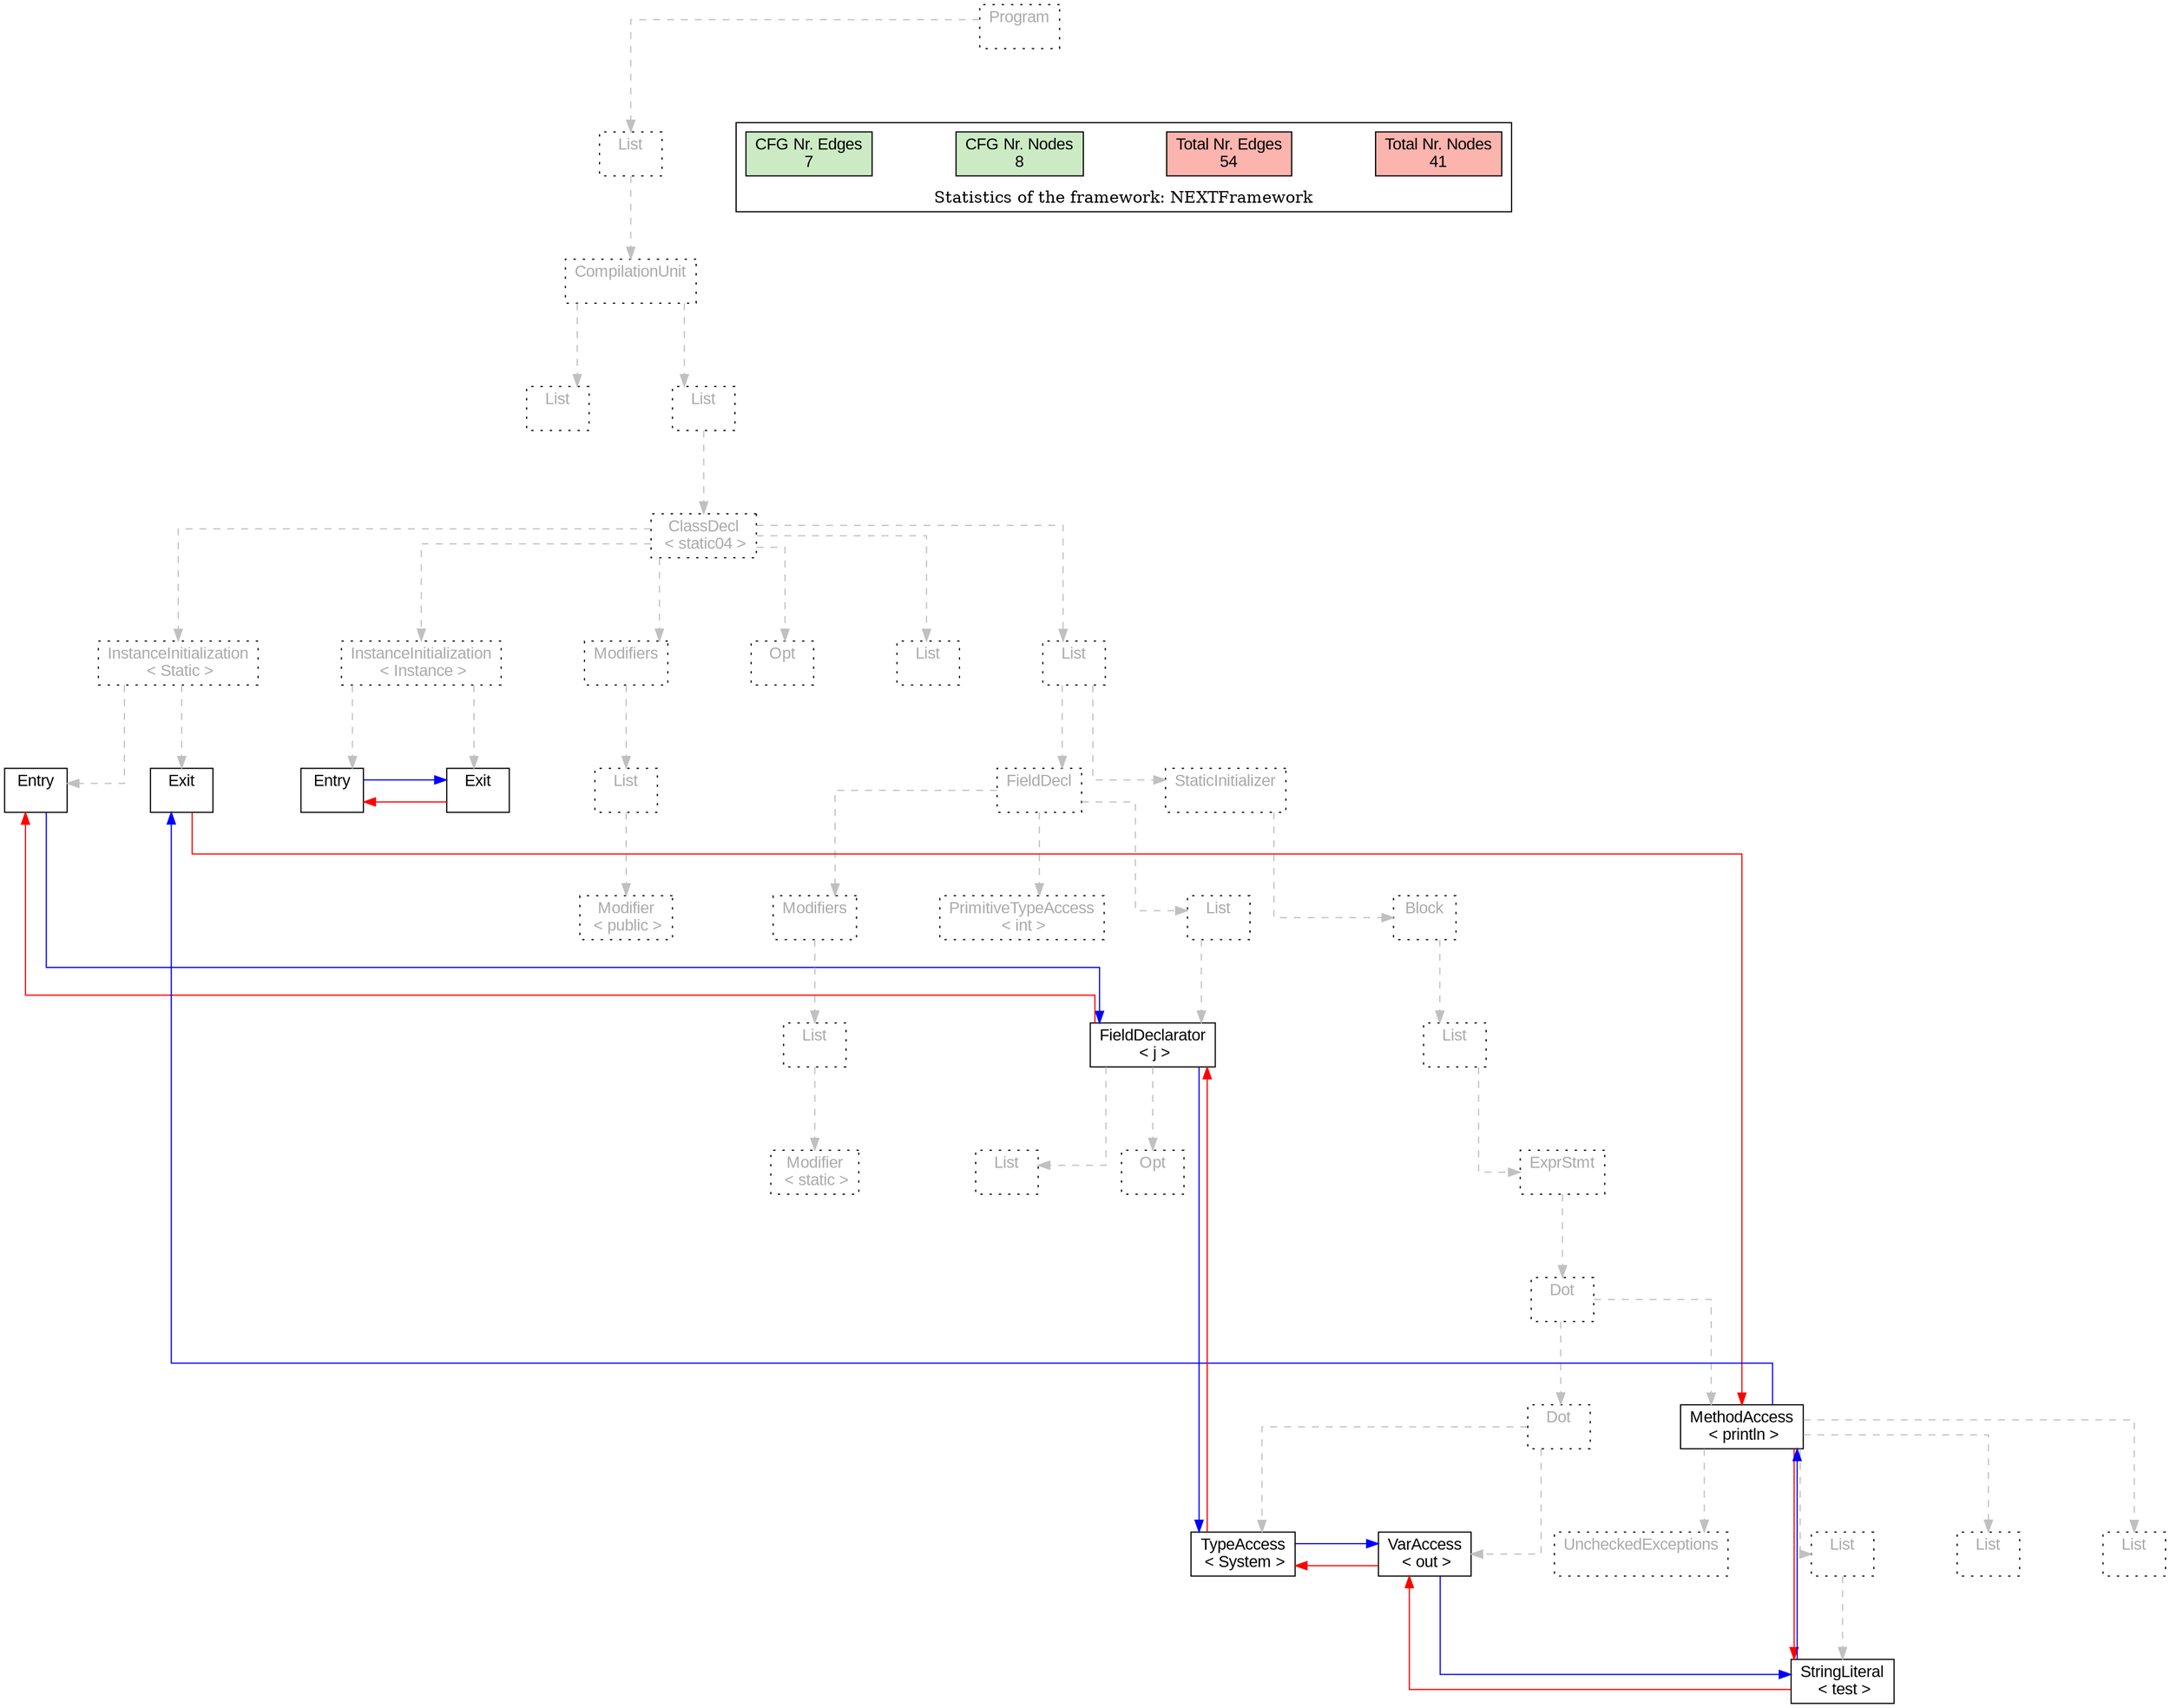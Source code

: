 digraph G {
graph [splines=ortho, nodesep="1", ranksep="1"]
node [shape=rect, fontname=Arial];
{ rank = same; "Program[0]"}
{ rank = same; "List[1]"}
{ rank = same; "CompilationUnit[2]"}
{ rank = same; "List[3]"; "List[4]"}
{ rank = same; "ClassDecl[5]"}
{ rank = same; "Modifiers[22]"; "Opt[25]"; "List[26]"; "List[27]"; "InstanceInitialization[6]"; "InstanceInitialization[14]"}
{ rank = same; "List[23]"; "FieldDecl[28]"; "StaticInitializer[37]"; "Entry[7]"; "Exit[8]"; "Entry[15]"; "Exit[16]"}
{ rank = same; "Modifier[24]"; "Modifiers[29]"; "PrimitiveTypeAccess[32]"; "List[33]"; "Block[38]"}
{ rank = same; "List[30]"; "FieldDeclarator[34]"; "List[39]"}
{ rank = same; "Modifier[31]"; "List[35]"; "Opt[36]"; "ExprStmt[40]"}
{ rank = same; "Dot[41]"}
{ rank = same; "Dot[42]"; "MethodAccess[45]"}
{ rank = same; "TypeAccess[43]"; "VarAccess[44]"; "List[47]"; "List[49]"; "List[50]"; "UncheckedExceptions[46]"}
{ rank = same; "StringLiteral[48]"}
"Program[0]" [label="Program\n ", style= dotted   fillcolor="#eeeeee" fontcolor="#aaaaaa"  ]
"List[1]" [label="List\n ", style= dotted   fillcolor="#eeeeee" fontcolor="#aaaaaa"  ]
"CompilationUnit[2]" [label="CompilationUnit\n ", style= dotted   fillcolor="#eeeeee" fontcolor="#aaaaaa"  ]
"List[3]" [label="List\n ", style= dotted   fillcolor="#eeeeee" fontcolor="#aaaaaa"  ]
"List[4]" [label="List\n ", style= dotted   fillcolor="#eeeeee" fontcolor="#aaaaaa"  ]
"ClassDecl[5]" [label="ClassDecl\n < static04 >", style= dotted   fillcolor="#eeeeee" fontcolor="#aaaaaa"  ]
"Modifiers[22]" [label="Modifiers\n ", style= dotted   fillcolor="#eeeeee" fontcolor="#aaaaaa"  ]
"List[23]" [label="List\n ", style= dotted   fillcolor="#eeeeee" fontcolor="#aaaaaa"  ]
"Modifier[24]" [label="Modifier\n < public >", style= dotted   fillcolor="#eeeeee" fontcolor="#aaaaaa"  ]
"Opt[25]" [label="Opt\n ", style= dotted   fillcolor="#eeeeee" fontcolor="#aaaaaa"  ]
"List[26]" [label="List\n ", style= dotted   fillcolor="#eeeeee" fontcolor="#aaaaaa"  ]
"List[27]" [label="List\n ", style= dotted   fillcolor="#eeeeee" fontcolor="#aaaaaa"  ]
"FieldDecl[28]" [label="FieldDecl\n ", style= dotted   fillcolor="#eeeeee" fontcolor="#aaaaaa"  ]
"Modifiers[29]" [label="Modifiers\n ", style= dotted   fillcolor="#eeeeee" fontcolor="#aaaaaa"  ]
"List[30]" [label="List\n ", style= dotted   fillcolor="#eeeeee" fontcolor="#aaaaaa"  ]
"Modifier[31]" [label="Modifier\n < static >", style= dotted   fillcolor="#eeeeee" fontcolor="#aaaaaa"  ]
"PrimitiveTypeAccess[32]" [label="PrimitiveTypeAccess\n < int >", style= dotted   fillcolor="#eeeeee" fontcolor="#aaaaaa"  ]
"List[33]" [label="List\n ", style= dotted   fillcolor="#eeeeee" fontcolor="#aaaaaa"  ]
"FieldDeclarator[34]" [label="FieldDeclarator\n < j >", fillcolor=white   style=filled  ]
"List[35]" [label="List\n ", style= dotted   fillcolor="#eeeeee" fontcolor="#aaaaaa"  ]
"Opt[36]" [label="Opt\n ", style= dotted   fillcolor="#eeeeee" fontcolor="#aaaaaa"  ]
"StaticInitializer[37]" [label="StaticInitializer\n ", style= dotted   fillcolor="#eeeeee" fontcolor="#aaaaaa"  ]
"Block[38]" [label="Block\n ", style= dotted   fillcolor="#eeeeee" fontcolor="#aaaaaa"  ]
"List[39]" [label="List\n ", style= dotted   fillcolor="#eeeeee" fontcolor="#aaaaaa"  ]
"ExprStmt[40]" [label="ExprStmt\n ", style= dotted   fillcolor="#eeeeee" fontcolor="#aaaaaa"  ]
"Dot[41]" [label="Dot\n ", style= dotted   fillcolor="#eeeeee" fontcolor="#aaaaaa"  ]
"Dot[42]" [label="Dot\n ", style= dotted   fillcolor="#eeeeee" fontcolor="#aaaaaa"  ]
"TypeAccess[43]" [label="TypeAccess\n < System >", fillcolor=white   style=filled  ]
"VarAccess[44]" [label="VarAccess\n < out >", fillcolor=white   style=filled  ]
"MethodAccess[45]" [label="MethodAccess\n < println >", fillcolor=white   style=filled  ]
"List[47]" [label="List\n ", style= dotted   fillcolor="#eeeeee" fontcolor="#aaaaaa"  ]
"StringLiteral[48]" [label="StringLiteral\n < test >", fillcolor=white   style=filled  ]
"List[49]" [label="List\n ", style= dotted   fillcolor="#eeeeee" fontcolor="#aaaaaa"  ]
"List[50]" [label="List\n ", style= dotted   fillcolor="#eeeeee" fontcolor="#aaaaaa"  ]
"UncheckedExceptions[46]" [label="UncheckedExceptions\n ", style= dotted   fillcolor="#eeeeee" fontcolor="#aaaaaa"  ]
"InstanceInitialization[6]" [label="InstanceInitialization\n < Instance >", style= dotted   fillcolor="#eeeeee" fontcolor="#aaaaaa"  ]
"Entry[7]" [label="Entry\n ", fillcolor=white   style=filled  ]
"Exit[8]" [label="Exit\n ", fillcolor=white   style=filled  ]
"InstanceInitialization[14]" [label="InstanceInitialization\n < Static >", style= dotted   fillcolor="#eeeeee" fontcolor="#aaaaaa"  ]
"Entry[15]" [label="Entry\n ", fillcolor=white   style=filled  ]
"Exit[16]" [label="Exit\n ", fillcolor=white   style=filled  ]
"CompilationUnit[2]" -> "List[3]" [style=dashed, color=gray]
"List[23]" -> "Modifier[24]" [style=dashed, color=gray]
"Modifiers[22]" -> "List[23]" [style=dashed, color=gray]
"ClassDecl[5]" -> "Modifiers[22]" [style=dashed, color=gray]
"ClassDecl[5]" -> "Opt[25]" [style=dashed, color=gray]
"ClassDecl[5]" -> "List[26]" [style=dashed, color=gray]
"List[30]" -> "Modifier[31]" [style=dashed, color=gray]
"Modifiers[29]" -> "List[30]" [style=dashed, color=gray]
"FieldDecl[28]" -> "Modifiers[29]" [style=dashed, color=gray]
"FieldDecl[28]" -> "PrimitiveTypeAccess[32]" [style=dashed, color=gray]
"FieldDeclarator[34]" -> "List[35]" [style=dashed, color=gray]
"FieldDeclarator[34]" -> "Opt[36]" [style=dashed, color=gray]
"List[33]" -> "FieldDeclarator[34]" [style=dashed, color=gray]
"FieldDecl[28]" -> "List[33]" [style=dashed, color=gray]
"List[27]" -> "FieldDecl[28]" [style=dashed, color=gray]
"Dot[42]" -> "TypeAccess[43]" [style=dashed, color=gray]
"Dot[42]" -> "VarAccess[44]" [style=dashed, color=gray]
"Dot[41]" -> "Dot[42]" [style=dashed, color=gray]
"List[47]" -> "StringLiteral[48]" [style=dashed, color=gray]
"MethodAccess[45]" -> "List[47]" [style=dashed, color=gray]
"MethodAccess[45]" -> "List[49]" [style=dashed, color=gray]
"MethodAccess[45]" -> "List[50]" [style=dashed, color=gray]
"MethodAccess[45]" -> "UncheckedExceptions[46]" [style=dashed, color=gray]
"Dot[41]" -> "MethodAccess[45]" [style=dashed, color=gray]
"ExprStmt[40]" -> "Dot[41]" [style=dashed, color=gray]
"List[39]" -> "ExprStmt[40]" [style=dashed, color=gray]
"Block[38]" -> "List[39]" [style=dashed, color=gray]
"StaticInitializer[37]" -> "Block[38]" [style=dashed, color=gray]
"List[27]" -> "StaticInitializer[37]" [style=dashed, color=gray]
"ClassDecl[5]" -> "List[27]" [style=dashed, color=gray]
"InstanceInitialization[6]" -> "Entry[7]" [style=dashed, color=gray]
"InstanceInitialization[6]" -> "Exit[8]" [style=dashed, color=gray]
"InstanceInitialization[14]" -> "Entry[15]" [style=dashed, color=gray]
"InstanceInitialization[14]" -> "Exit[16]" [style=dashed, color=gray]
"ClassDecl[5]" -> "InstanceInitialization[6]" [style=dashed, color=gray]
"ClassDecl[5]" -> "InstanceInitialization[14]" [style=dashed, color=gray]
"List[4]" -> "ClassDecl[5]" [style=dashed, color=gray]
"CompilationUnit[2]" -> "List[4]" [style=dashed, color=gray]
"List[1]" -> "CompilationUnit[2]" [style=dashed, color=gray]
"Program[0]" -> "List[1]" [style=dashed, color=gray]
"Exit[16]" -> "MethodAccess[45]" [color=red, constraint=false]
"MethodAccess[45]" -> "Exit[16]" [color=blue, constraint=false, xlabel=" "] 
"MethodAccess[45]" -> "StringLiteral[48]" [color=red, constraint=false]
"StringLiteral[48]" -> "MethodAccess[45]" [color=blue, constraint=false, xlabel=" "] 
"StringLiteral[48]" -> "VarAccess[44]" [color=red, constraint=false]
"VarAccess[44]" -> "StringLiteral[48]" [color=blue, constraint=false, xlabel=" "] 
"VarAccess[44]" -> "TypeAccess[43]" [color=red, constraint=false]
"TypeAccess[43]" -> "VarAccess[44]" [color=blue, constraint=false, xlabel=" "] 
"TypeAccess[43]" -> "FieldDeclarator[34]" [color=red, constraint=false]
"FieldDeclarator[34]" -> "TypeAccess[43]" [color=blue, constraint=false, xlabel=" "] 
"FieldDeclarator[34]" -> "Entry[15]" [color=red, constraint=false]
"Entry[15]" -> "FieldDeclarator[34]" [color=blue, constraint=false, xlabel=" "] 
"Exit[8]" -> "Entry[7]" [color=red, constraint=false]
"Entry[7]" -> "Exit[8]" [color=blue, constraint=false, xlabel=" "] 
"List[3]" -> "List[4]" [style=invis]
"InstanceInitialization[14]" -> "InstanceInitialization[6]" -> "Modifiers[22]" -> "Opt[25]" -> "List[26]" -> "List[27]" [style=invis]
"FieldDecl[28]" -> "StaticInitializer[37]" [style=invis]
"Modifiers[29]" -> "PrimitiveTypeAccess[32]" -> "List[33]" [style=invis]
"List[35]" -> "Opt[36]" [style=invis]
"Dot[42]" -> "MethodAccess[45]" [style=invis]
"TypeAccess[43]" -> "VarAccess[44]" [style=invis]
"Entry[7]" -> "Exit[8]" [style=invis]
"Entry[15]" -> "Exit[16]" [style=invis]

subgraph cluster_legend {
{node [style=filled, fillcolor=1, colorscheme="pastel13"]
Nodes [label="Total Nr. Nodes
41", fillcolor=1]
Edges [label="Total Nr. Edges
54", fillcolor=1]
NodesCFG [label="CFG Nr. Nodes
8", fillcolor=3]
EdgesCFG [label="CFG Nr. Edges
7", fillcolor=3]
Nodes-> "Program[0]" -> NodesCFG  [style="invis"]
Edges -> "Program[0]" ->EdgesCFG [style="invis"]}
label = "Statistics of the framework: NEXTFramework"
style="solid"
ranksep=0.05
nodesep=0.01
labelloc = b
len=2
}}